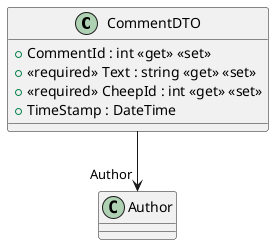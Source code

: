 @startuml
class CommentDTO {
    + CommentId : int <<get>> <<set>>
    + <<required>> Text : string <<get>> <<set>>
    + <<required>> CheepId : int <<get>> <<set>>
    + TimeStamp : DateTime
}
CommentDTO --> "Author" Author
@enduml
